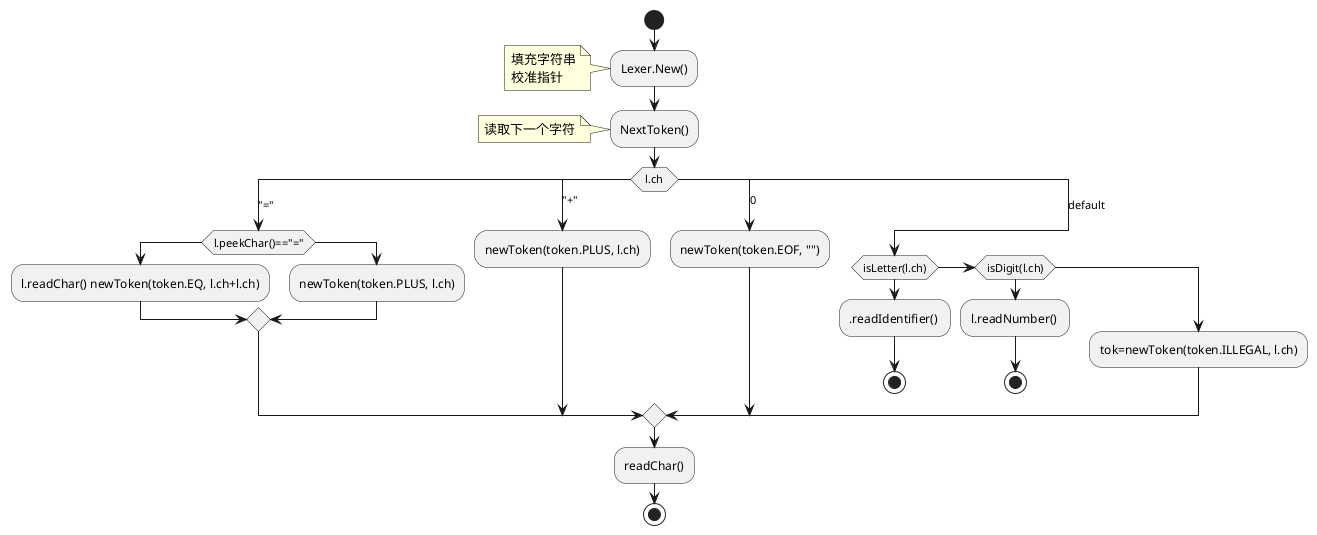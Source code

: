 @startuml
'https://plantuml.com/activity-diagram-beta

start
:Lexer.New();
note
填充字符串
校准指针
end note
:NextToken();
note
读取下一个字符
end note

switch (l.ch)
case("=")
if (l.peekChar()=="=") then

:l.readChar() newToken(token.EQ, l.ch+l.ch);
else
:newToken(token.PLUS, l.ch);
endif
case("+")
:newToken(token.PLUS, l.ch);
case(0)
:newToken(token.EOF, "");
case(default)
if (isLetter(l.ch)) then
:.readIdentifier() ;
stop
elseif (isDigit(l.ch))
:l.readNumber() ;
stop
else
:tok=newToken(token.ILLEGAL, l.ch);
endif
endswitch

:readChar();
stop

@enduml
